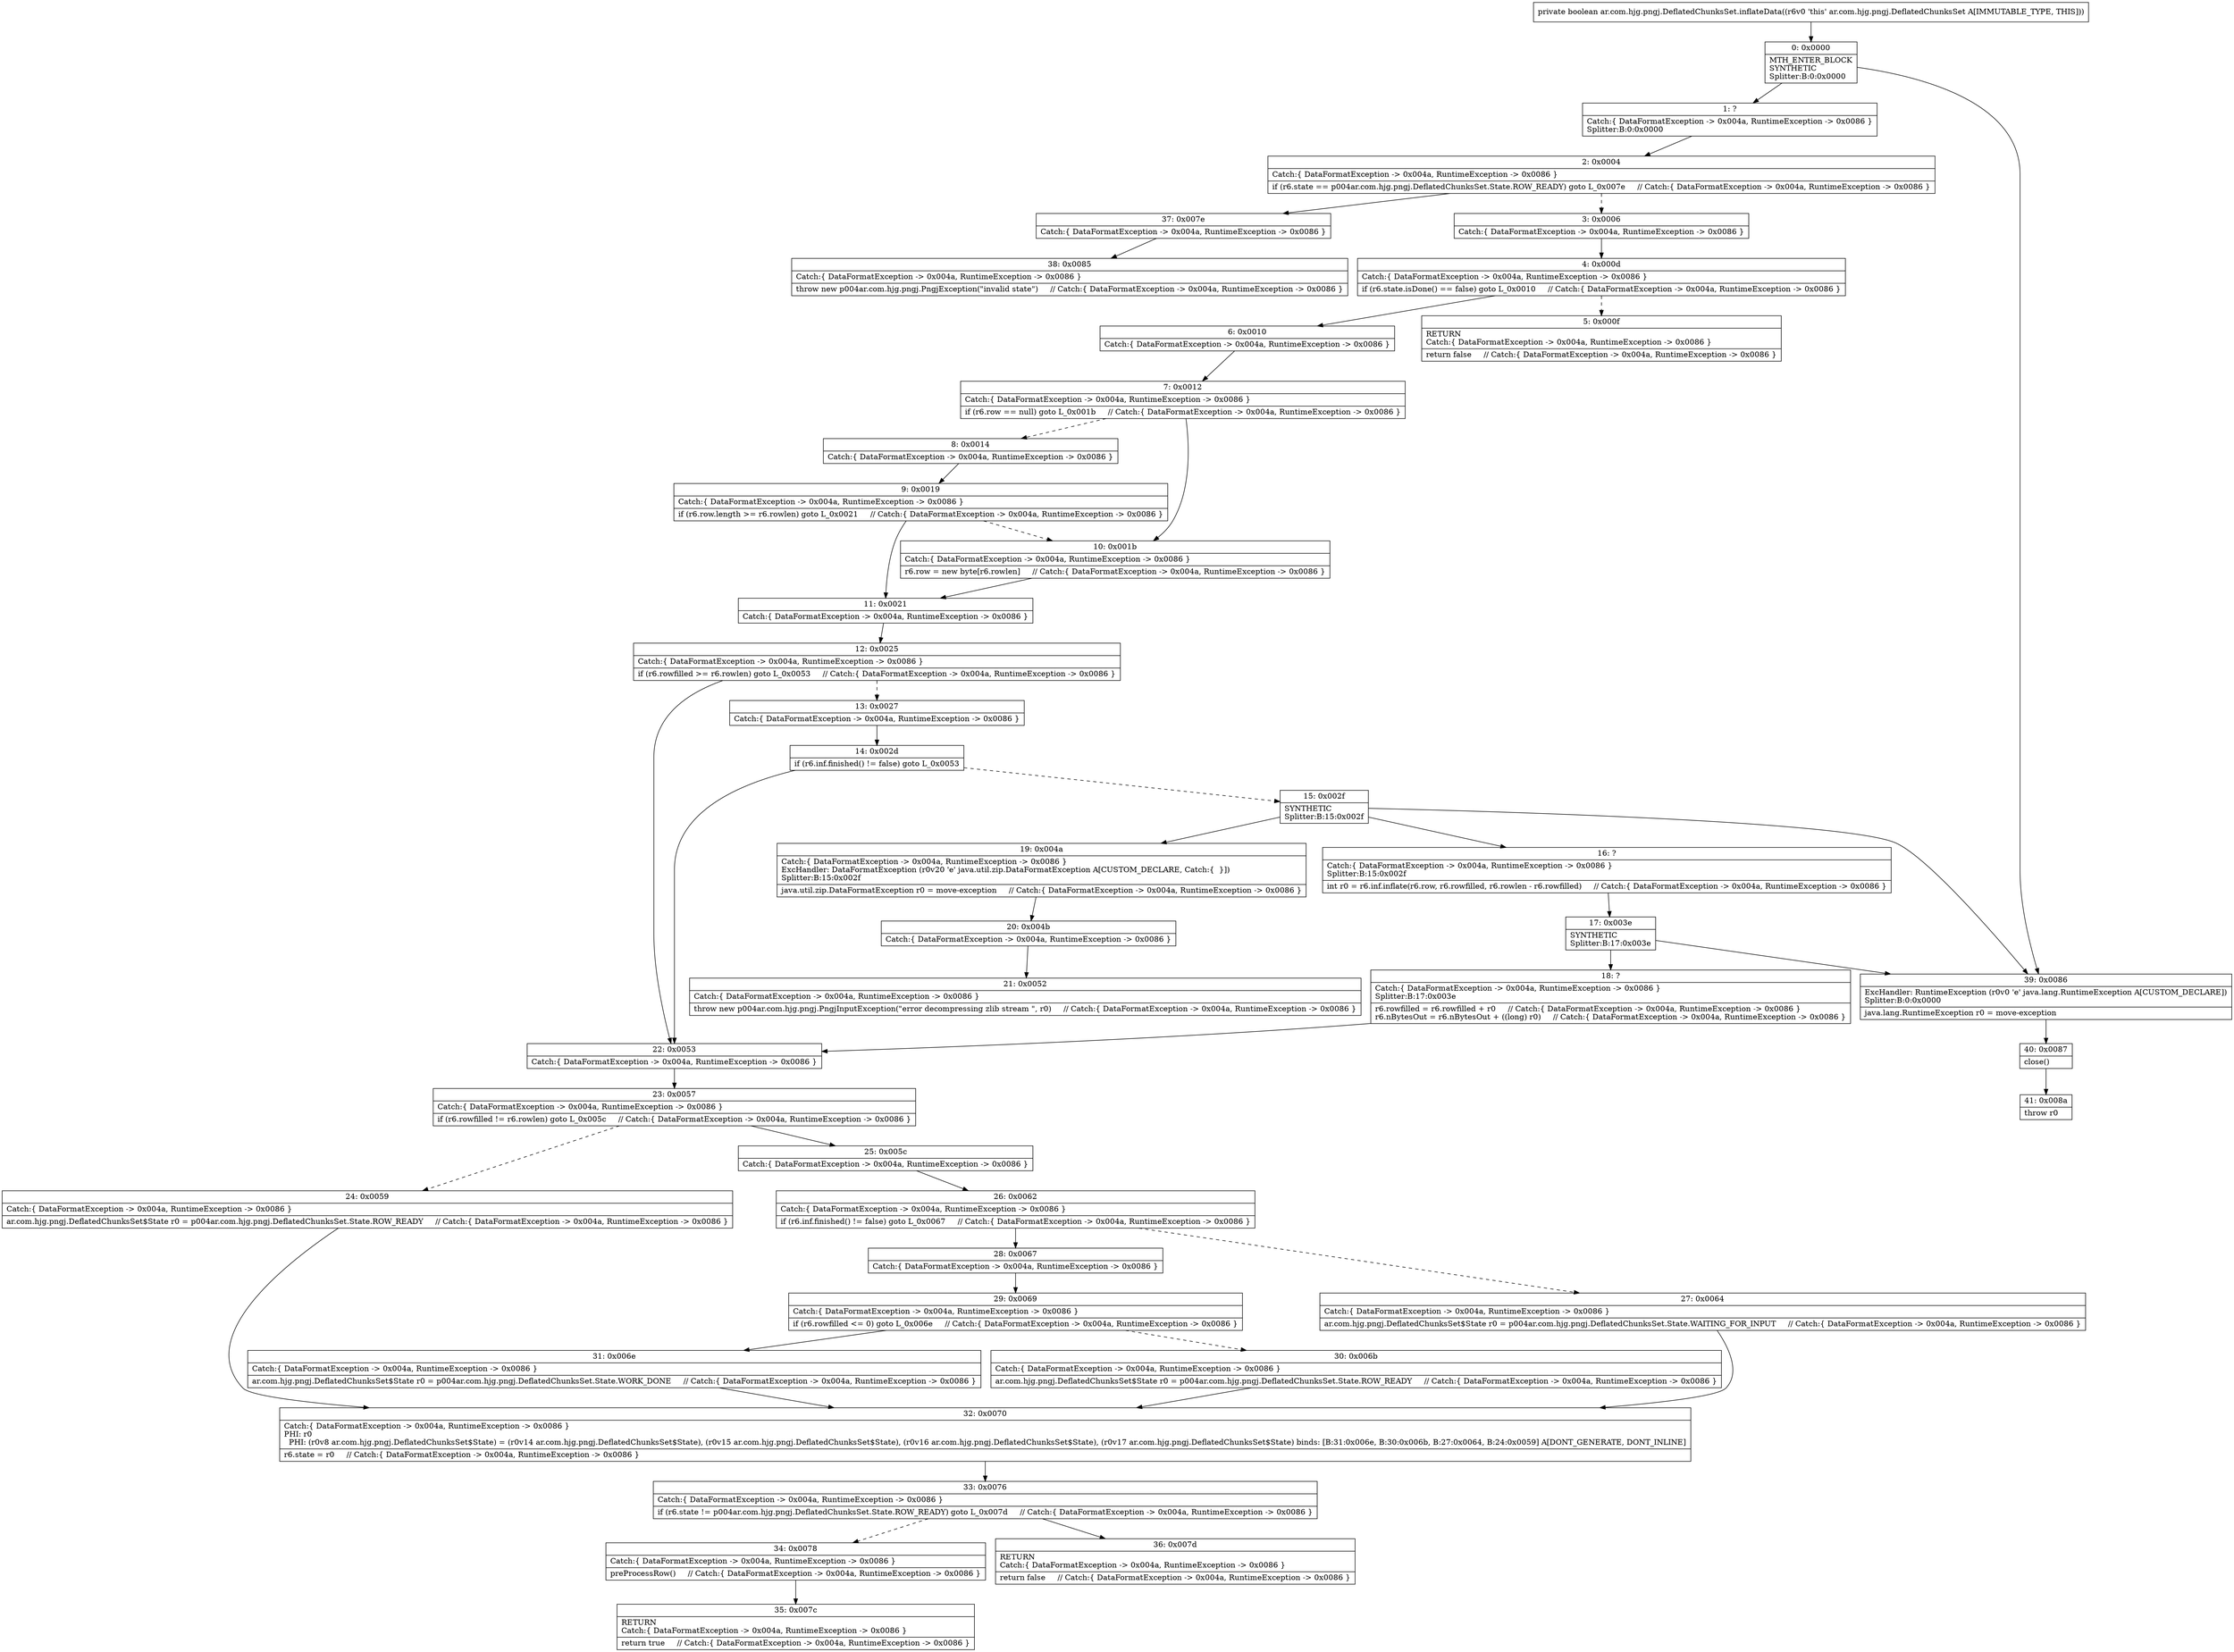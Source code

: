 digraph "CFG forar.com.hjg.pngj.DeflatedChunksSet.inflateData()Z" {
Node_0 [shape=record,label="{0\:\ 0x0000|MTH_ENTER_BLOCK\lSYNTHETIC\lSplitter:B:0:0x0000\l}"];
Node_1 [shape=record,label="{1\:\ ?|Catch:\{ DataFormatException \-\> 0x004a, RuntimeException \-\> 0x0086 \}\lSplitter:B:0:0x0000\l}"];
Node_2 [shape=record,label="{2\:\ 0x0004|Catch:\{ DataFormatException \-\> 0x004a, RuntimeException \-\> 0x0086 \}\l|if (r6.state == p004ar.com.hjg.pngj.DeflatedChunksSet.State.ROW_READY) goto L_0x007e     \/\/ Catch:\{ DataFormatException \-\> 0x004a, RuntimeException \-\> 0x0086 \}\l}"];
Node_3 [shape=record,label="{3\:\ 0x0006|Catch:\{ DataFormatException \-\> 0x004a, RuntimeException \-\> 0x0086 \}\l}"];
Node_4 [shape=record,label="{4\:\ 0x000d|Catch:\{ DataFormatException \-\> 0x004a, RuntimeException \-\> 0x0086 \}\l|if (r6.state.isDone() == false) goto L_0x0010     \/\/ Catch:\{ DataFormatException \-\> 0x004a, RuntimeException \-\> 0x0086 \}\l}"];
Node_5 [shape=record,label="{5\:\ 0x000f|RETURN\lCatch:\{ DataFormatException \-\> 0x004a, RuntimeException \-\> 0x0086 \}\l|return false     \/\/ Catch:\{ DataFormatException \-\> 0x004a, RuntimeException \-\> 0x0086 \}\l}"];
Node_6 [shape=record,label="{6\:\ 0x0010|Catch:\{ DataFormatException \-\> 0x004a, RuntimeException \-\> 0x0086 \}\l}"];
Node_7 [shape=record,label="{7\:\ 0x0012|Catch:\{ DataFormatException \-\> 0x004a, RuntimeException \-\> 0x0086 \}\l|if (r6.row == null) goto L_0x001b     \/\/ Catch:\{ DataFormatException \-\> 0x004a, RuntimeException \-\> 0x0086 \}\l}"];
Node_8 [shape=record,label="{8\:\ 0x0014|Catch:\{ DataFormatException \-\> 0x004a, RuntimeException \-\> 0x0086 \}\l}"];
Node_9 [shape=record,label="{9\:\ 0x0019|Catch:\{ DataFormatException \-\> 0x004a, RuntimeException \-\> 0x0086 \}\l|if (r6.row.length \>= r6.rowlen) goto L_0x0021     \/\/ Catch:\{ DataFormatException \-\> 0x004a, RuntimeException \-\> 0x0086 \}\l}"];
Node_10 [shape=record,label="{10\:\ 0x001b|Catch:\{ DataFormatException \-\> 0x004a, RuntimeException \-\> 0x0086 \}\l|r6.row = new byte[r6.rowlen]     \/\/ Catch:\{ DataFormatException \-\> 0x004a, RuntimeException \-\> 0x0086 \}\l}"];
Node_11 [shape=record,label="{11\:\ 0x0021|Catch:\{ DataFormatException \-\> 0x004a, RuntimeException \-\> 0x0086 \}\l}"];
Node_12 [shape=record,label="{12\:\ 0x0025|Catch:\{ DataFormatException \-\> 0x004a, RuntimeException \-\> 0x0086 \}\l|if (r6.rowfilled \>= r6.rowlen) goto L_0x0053     \/\/ Catch:\{ DataFormatException \-\> 0x004a, RuntimeException \-\> 0x0086 \}\l}"];
Node_13 [shape=record,label="{13\:\ 0x0027|Catch:\{ DataFormatException \-\> 0x004a, RuntimeException \-\> 0x0086 \}\l}"];
Node_14 [shape=record,label="{14\:\ 0x002d|if (r6.inf.finished() != false) goto L_0x0053\l}"];
Node_15 [shape=record,label="{15\:\ 0x002f|SYNTHETIC\lSplitter:B:15:0x002f\l}"];
Node_16 [shape=record,label="{16\:\ ?|Catch:\{ DataFormatException \-\> 0x004a, RuntimeException \-\> 0x0086 \}\lSplitter:B:15:0x002f\l|int r0 = r6.inf.inflate(r6.row, r6.rowfilled, r6.rowlen \- r6.rowfilled)     \/\/ Catch:\{ DataFormatException \-\> 0x004a, RuntimeException \-\> 0x0086 \}\l}"];
Node_17 [shape=record,label="{17\:\ 0x003e|SYNTHETIC\lSplitter:B:17:0x003e\l}"];
Node_18 [shape=record,label="{18\:\ ?|Catch:\{ DataFormatException \-\> 0x004a, RuntimeException \-\> 0x0086 \}\lSplitter:B:17:0x003e\l|r6.rowfilled = r6.rowfilled + r0     \/\/ Catch:\{ DataFormatException \-\> 0x004a, RuntimeException \-\> 0x0086 \}\lr6.nBytesOut = r6.nBytesOut + ((long) r0)     \/\/ Catch:\{ DataFormatException \-\> 0x004a, RuntimeException \-\> 0x0086 \}\l}"];
Node_19 [shape=record,label="{19\:\ 0x004a|Catch:\{ DataFormatException \-\> 0x004a, RuntimeException \-\> 0x0086 \}\lExcHandler: DataFormatException (r0v20 'e' java.util.zip.DataFormatException A[CUSTOM_DECLARE, Catch:\{  \}])\lSplitter:B:15:0x002f\l|java.util.zip.DataFormatException r0 = move\-exception     \/\/ Catch:\{ DataFormatException \-\> 0x004a, RuntimeException \-\> 0x0086 \}\l}"];
Node_20 [shape=record,label="{20\:\ 0x004b|Catch:\{ DataFormatException \-\> 0x004a, RuntimeException \-\> 0x0086 \}\l}"];
Node_21 [shape=record,label="{21\:\ 0x0052|Catch:\{ DataFormatException \-\> 0x004a, RuntimeException \-\> 0x0086 \}\l|throw new p004ar.com.hjg.pngj.PngjInputException(\"error decompressing zlib stream \", r0)     \/\/ Catch:\{ DataFormatException \-\> 0x004a, RuntimeException \-\> 0x0086 \}\l}"];
Node_22 [shape=record,label="{22\:\ 0x0053|Catch:\{ DataFormatException \-\> 0x004a, RuntimeException \-\> 0x0086 \}\l}"];
Node_23 [shape=record,label="{23\:\ 0x0057|Catch:\{ DataFormatException \-\> 0x004a, RuntimeException \-\> 0x0086 \}\l|if (r6.rowfilled != r6.rowlen) goto L_0x005c     \/\/ Catch:\{ DataFormatException \-\> 0x004a, RuntimeException \-\> 0x0086 \}\l}"];
Node_24 [shape=record,label="{24\:\ 0x0059|Catch:\{ DataFormatException \-\> 0x004a, RuntimeException \-\> 0x0086 \}\l|ar.com.hjg.pngj.DeflatedChunksSet$State r0 = p004ar.com.hjg.pngj.DeflatedChunksSet.State.ROW_READY     \/\/ Catch:\{ DataFormatException \-\> 0x004a, RuntimeException \-\> 0x0086 \}\l}"];
Node_25 [shape=record,label="{25\:\ 0x005c|Catch:\{ DataFormatException \-\> 0x004a, RuntimeException \-\> 0x0086 \}\l}"];
Node_26 [shape=record,label="{26\:\ 0x0062|Catch:\{ DataFormatException \-\> 0x004a, RuntimeException \-\> 0x0086 \}\l|if (r6.inf.finished() != false) goto L_0x0067     \/\/ Catch:\{ DataFormatException \-\> 0x004a, RuntimeException \-\> 0x0086 \}\l}"];
Node_27 [shape=record,label="{27\:\ 0x0064|Catch:\{ DataFormatException \-\> 0x004a, RuntimeException \-\> 0x0086 \}\l|ar.com.hjg.pngj.DeflatedChunksSet$State r0 = p004ar.com.hjg.pngj.DeflatedChunksSet.State.WAITING_FOR_INPUT     \/\/ Catch:\{ DataFormatException \-\> 0x004a, RuntimeException \-\> 0x0086 \}\l}"];
Node_28 [shape=record,label="{28\:\ 0x0067|Catch:\{ DataFormatException \-\> 0x004a, RuntimeException \-\> 0x0086 \}\l}"];
Node_29 [shape=record,label="{29\:\ 0x0069|Catch:\{ DataFormatException \-\> 0x004a, RuntimeException \-\> 0x0086 \}\l|if (r6.rowfilled \<= 0) goto L_0x006e     \/\/ Catch:\{ DataFormatException \-\> 0x004a, RuntimeException \-\> 0x0086 \}\l}"];
Node_30 [shape=record,label="{30\:\ 0x006b|Catch:\{ DataFormatException \-\> 0x004a, RuntimeException \-\> 0x0086 \}\l|ar.com.hjg.pngj.DeflatedChunksSet$State r0 = p004ar.com.hjg.pngj.DeflatedChunksSet.State.ROW_READY     \/\/ Catch:\{ DataFormatException \-\> 0x004a, RuntimeException \-\> 0x0086 \}\l}"];
Node_31 [shape=record,label="{31\:\ 0x006e|Catch:\{ DataFormatException \-\> 0x004a, RuntimeException \-\> 0x0086 \}\l|ar.com.hjg.pngj.DeflatedChunksSet$State r0 = p004ar.com.hjg.pngj.DeflatedChunksSet.State.WORK_DONE     \/\/ Catch:\{ DataFormatException \-\> 0x004a, RuntimeException \-\> 0x0086 \}\l}"];
Node_32 [shape=record,label="{32\:\ 0x0070|Catch:\{ DataFormatException \-\> 0x004a, RuntimeException \-\> 0x0086 \}\lPHI: r0 \l  PHI: (r0v8 ar.com.hjg.pngj.DeflatedChunksSet$State) = (r0v14 ar.com.hjg.pngj.DeflatedChunksSet$State), (r0v15 ar.com.hjg.pngj.DeflatedChunksSet$State), (r0v16 ar.com.hjg.pngj.DeflatedChunksSet$State), (r0v17 ar.com.hjg.pngj.DeflatedChunksSet$State) binds: [B:31:0x006e, B:30:0x006b, B:27:0x0064, B:24:0x0059] A[DONT_GENERATE, DONT_INLINE]\l|r6.state = r0     \/\/ Catch:\{ DataFormatException \-\> 0x004a, RuntimeException \-\> 0x0086 \}\l}"];
Node_33 [shape=record,label="{33\:\ 0x0076|Catch:\{ DataFormatException \-\> 0x004a, RuntimeException \-\> 0x0086 \}\l|if (r6.state != p004ar.com.hjg.pngj.DeflatedChunksSet.State.ROW_READY) goto L_0x007d     \/\/ Catch:\{ DataFormatException \-\> 0x004a, RuntimeException \-\> 0x0086 \}\l}"];
Node_34 [shape=record,label="{34\:\ 0x0078|Catch:\{ DataFormatException \-\> 0x004a, RuntimeException \-\> 0x0086 \}\l|preProcessRow()     \/\/ Catch:\{ DataFormatException \-\> 0x004a, RuntimeException \-\> 0x0086 \}\l}"];
Node_35 [shape=record,label="{35\:\ 0x007c|RETURN\lCatch:\{ DataFormatException \-\> 0x004a, RuntimeException \-\> 0x0086 \}\l|return true     \/\/ Catch:\{ DataFormatException \-\> 0x004a, RuntimeException \-\> 0x0086 \}\l}"];
Node_36 [shape=record,label="{36\:\ 0x007d|RETURN\lCatch:\{ DataFormatException \-\> 0x004a, RuntimeException \-\> 0x0086 \}\l|return false     \/\/ Catch:\{ DataFormatException \-\> 0x004a, RuntimeException \-\> 0x0086 \}\l}"];
Node_37 [shape=record,label="{37\:\ 0x007e|Catch:\{ DataFormatException \-\> 0x004a, RuntimeException \-\> 0x0086 \}\l}"];
Node_38 [shape=record,label="{38\:\ 0x0085|Catch:\{ DataFormatException \-\> 0x004a, RuntimeException \-\> 0x0086 \}\l|throw new p004ar.com.hjg.pngj.PngjException(\"invalid state\")     \/\/ Catch:\{ DataFormatException \-\> 0x004a, RuntimeException \-\> 0x0086 \}\l}"];
Node_39 [shape=record,label="{39\:\ 0x0086|ExcHandler: RuntimeException (r0v0 'e' java.lang.RuntimeException A[CUSTOM_DECLARE])\lSplitter:B:0:0x0000\l|java.lang.RuntimeException r0 = move\-exception\l}"];
Node_40 [shape=record,label="{40\:\ 0x0087|close()\l}"];
Node_41 [shape=record,label="{41\:\ 0x008a|throw r0\l}"];
MethodNode[shape=record,label="{private boolean ar.com.hjg.pngj.DeflatedChunksSet.inflateData((r6v0 'this' ar.com.hjg.pngj.DeflatedChunksSet A[IMMUTABLE_TYPE, THIS])) }"];
MethodNode -> Node_0;
Node_0 -> Node_1;
Node_0 -> Node_39;
Node_1 -> Node_2;
Node_2 -> Node_3[style=dashed];
Node_2 -> Node_37;
Node_3 -> Node_4;
Node_4 -> Node_5[style=dashed];
Node_4 -> Node_6;
Node_6 -> Node_7;
Node_7 -> Node_8[style=dashed];
Node_7 -> Node_10;
Node_8 -> Node_9;
Node_9 -> Node_10[style=dashed];
Node_9 -> Node_11;
Node_10 -> Node_11;
Node_11 -> Node_12;
Node_12 -> Node_13[style=dashed];
Node_12 -> Node_22;
Node_13 -> Node_14;
Node_14 -> Node_15[style=dashed];
Node_14 -> Node_22;
Node_15 -> Node_16;
Node_15 -> Node_19;
Node_15 -> Node_39;
Node_16 -> Node_17;
Node_17 -> Node_18;
Node_17 -> Node_39;
Node_18 -> Node_22;
Node_19 -> Node_20;
Node_20 -> Node_21;
Node_22 -> Node_23;
Node_23 -> Node_24[style=dashed];
Node_23 -> Node_25;
Node_24 -> Node_32;
Node_25 -> Node_26;
Node_26 -> Node_27[style=dashed];
Node_26 -> Node_28;
Node_27 -> Node_32;
Node_28 -> Node_29;
Node_29 -> Node_30[style=dashed];
Node_29 -> Node_31;
Node_30 -> Node_32;
Node_31 -> Node_32;
Node_32 -> Node_33;
Node_33 -> Node_34[style=dashed];
Node_33 -> Node_36;
Node_34 -> Node_35;
Node_37 -> Node_38;
Node_39 -> Node_40;
Node_40 -> Node_41;
}

